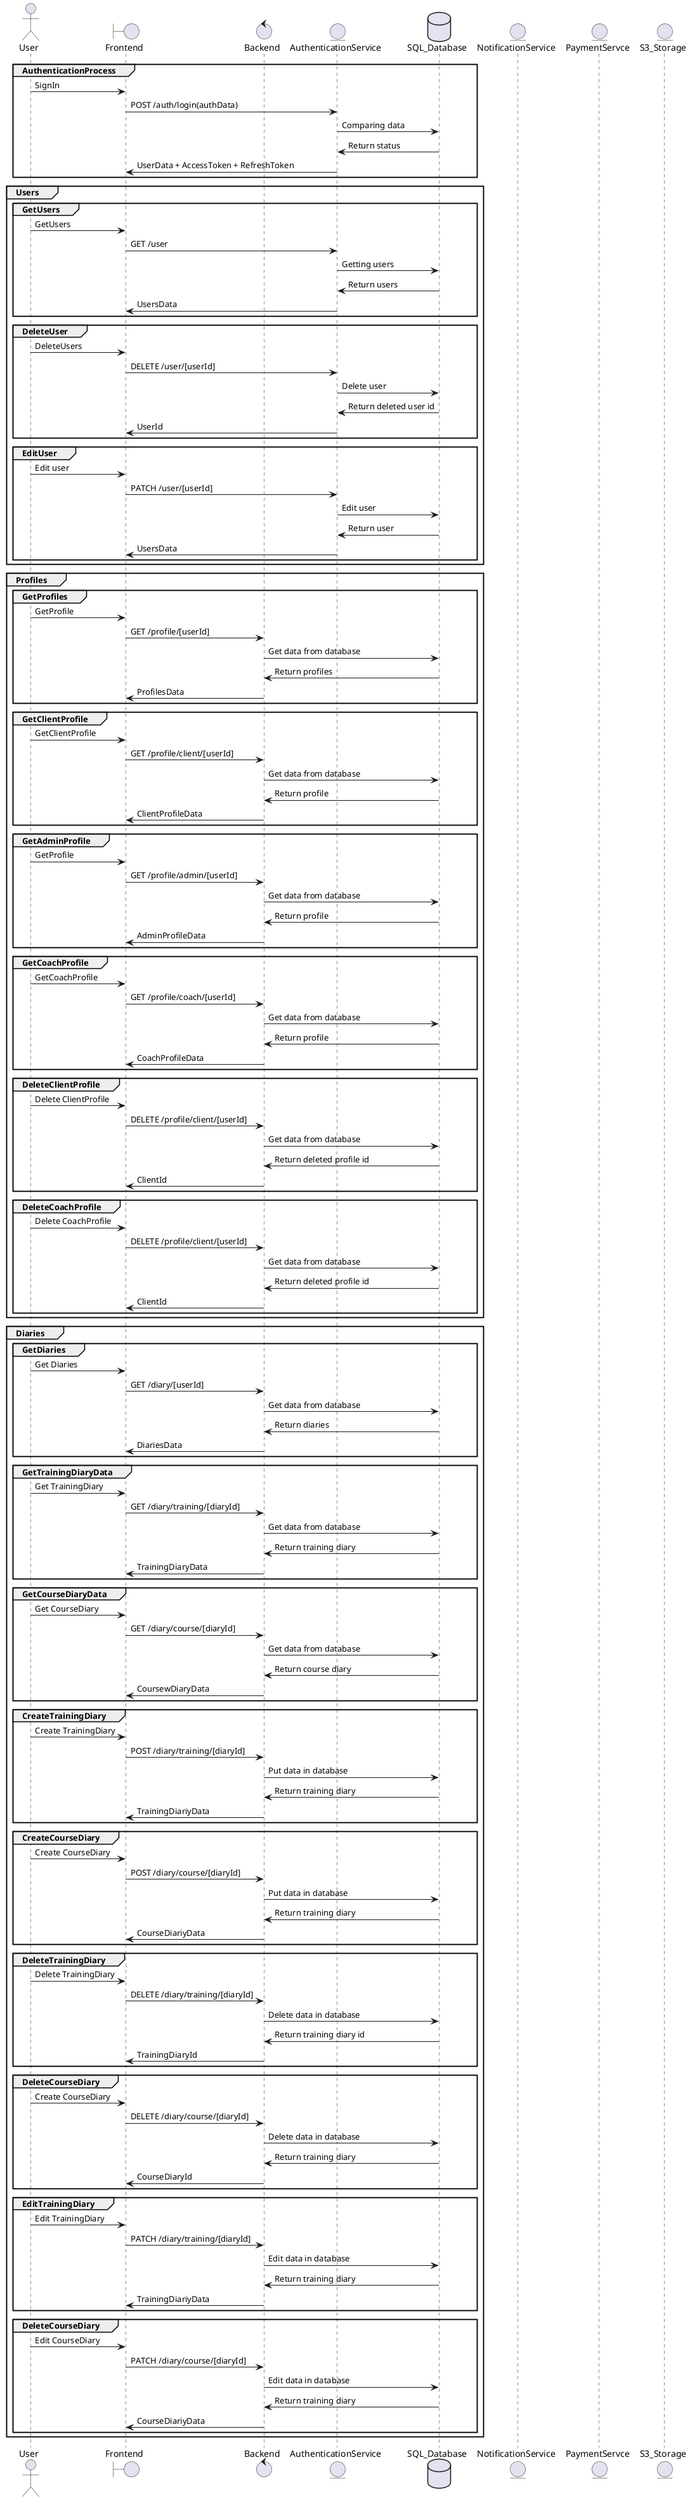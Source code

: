 @startuml

actor       User as User

boundary Frontend as Frontend
control Backend as Backend
entity AuthenticationService as AuthenticationService
database SQL_Database as SQL_Database
entity NotificationService as NotificationService
entity PaymentServce as PaymentService
entity S3_Storage as Storage

group AuthenticationProcess
    User -> Frontend: SignIn 
    Frontend -> AuthenticationService: POST /auth/login(authData)
    AuthenticationService -> SQL_Database: Comparing data
    SQL_Database -> AuthenticationService: Return status
    AuthenticationService -> Frontend: UserData + AccessToken + RefreshToken
end

group Users
    group GetUsers
        User -> Frontend: GetUsers 
        Frontend -> AuthenticationService: GET /user
        AuthenticationService -> SQL_Database: Getting users
        SQL_Database -> AuthenticationService: Return users
        AuthenticationService -> Frontend: UsersData
    end
      group DeleteUser
        User -> Frontend: DeleteUsers 
        Frontend -> AuthenticationService: DELETE /user/[userId]
        AuthenticationService -> SQL_Database: Delete user
        SQL_Database -> AuthenticationService: Return deleted user id
        AuthenticationService -> Frontend: UserId
    end
      group EditUser
        User -> Frontend: Edit user 
        Frontend -> AuthenticationService: PATCH /user/[userId]
        AuthenticationService -> SQL_Database: Edit user
        SQL_Database -> AuthenticationService: Return user
        AuthenticationService -> Frontend: UsersData
    end
end


group Profiles

    group GetProfiles
    User -> Frontend: GetProfile 
    Frontend -> Backend: GET /profile/[userId]
    Backend -> SQL_Database: Get data from database
    SQL_Database -> Backend: Return profiles
    Backend -> Frontend: ProfilesData
    end


    group GetClientProfile
        User -> Frontend: GetClientProfile 
        Frontend -> Backend: GET /profile/client/[userId]
        Backend -> SQL_Database: Get data from database
        SQL_Database -> Backend: Return profile
        Backend -> Frontend: ClientProfileData
    end

    group GetAdminProfile
        User -> Frontend: GetProfile 
        Frontend -> Backend: GET /profile/admin/[userId]
        Backend -> SQL_Database: Get data from database
        SQL_Database -> Backend: Return profile
        Backend -> Frontend: AdminProfileData
    end

    group GetCoachProfile
        User -> Frontend: GetCoachProfile 
        Frontend -> Backend: GET /profile/coach/[userId]
        Backend -> SQL_Database: Get data from database
        SQL_Database -> Backend: Return profile
        Backend -> Frontend: CoachProfileData
    end

    group DeleteClientProfile
        User -> Frontend: Delete ClientProfile 
        Frontend -> Backend: DELETE /profile/client/[userId]
        Backend -> SQL_Database: Get data from database
        SQL_Database -> Backend: Return deleted profile id
        Backend -> Frontend: ClientId
    end

    group DeleteCoachProfile
        User -> Frontend: Delete CoachProfile 
        Frontend -> Backend: DELETE /profile/client/[userId]
             Backend -> SQL_Database: Get data from database
        SQL_Database -> Backend: Return deleted profile id
            Backend -> Frontend: ClientId
    end
end

 group Diaries 
  group GetDiaries
        User -> Frontend: Get Diaries 
        Frontend -> Backend: GET /diary/[userId]
        Backend -> SQL_Database: Get data from database
        SQL_Database -> Backend: Return diaries
        Backend -> Frontend: DiariesData
  end
    group GetTrainingDiaryData
        User -> Frontend: Get TrainingDiary 
        Frontend -> Backend: GET /diary/training/[diaryId]
        Backend -> SQL_Database: Get data from database
        SQL_Database -> Backend: Return training diary
        Backend -> Frontend: TrainingDiaryData
    end
    group GetCourseDiaryData
        User -> Frontend: Get CourseDiary 
        Frontend -> Backend: GET /diary/course/[diaryId]
        Backend -> SQL_Database: Get data from database
        SQL_Database -> Backend: Return course diary
        Backend -> Frontend: CoursewDiaryData
    end
    group CreateTrainingDiary
        User -> Frontend: Create TrainingDiary 
        Frontend -> Backend: POST /diary/training/[diaryId]
        Backend -> SQL_Database: Put data in database
        SQL_Database -> Backend: Return training diary
        Backend -> Frontend: TrainingDiariyData
    end
        group CreateCourseDiary
        User -> Frontend: Create CourseDiary 
        Frontend -> Backend: POST /diary/course/[diaryId]
        Backend -> SQL_Database: Put data in database
        SQL_Database -> Backend: Return training diary
        Backend -> Frontend: CourseDiariyData
    end
    group DeleteTrainingDiary
        User -> Frontend: Delete TrainingDiary 
        Frontend -> Backend: DELETE /diary/training/[diaryId]
        Backend -> SQL_Database: Delete data in database
        SQL_Database -> Backend: Return training diary id
        Backend -> Frontend: TrainingDiaryId
    end
        group DeleteCourseDiary
        User -> Frontend: Create CourseDiary 
        Frontend -> Backend: DELETE /diary/course/[diaryId]
        Backend -> SQL_Database: Delete data in database
        SQL_Database -> Backend: Return training diary
        Backend -> Frontend: CourseDiaryId
    end
        group EditTrainingDiary
        User -> Frontend: Edit TrainingDiary 
        Frontend -> Backend: PATCH /diary/training/[diaryId]
        Backend -> SQL_Database: Edit data in database
        SQL_Database -> Backend: Return training diary
        Backend -> Frontend: TrainingDiariyData
    end
        group DeleteCourseDiary
        User -> Frontend: Edit CourseDiary 
        Frontend -> Backend: PATCH /diary/course/[diaryId]
        Backend -> SQL_Database: Edit data in database
        SQL_Database -> Backend: Return training diary
        Backend -> Frontend: CourseDiariyData
    end
  end




@enduml